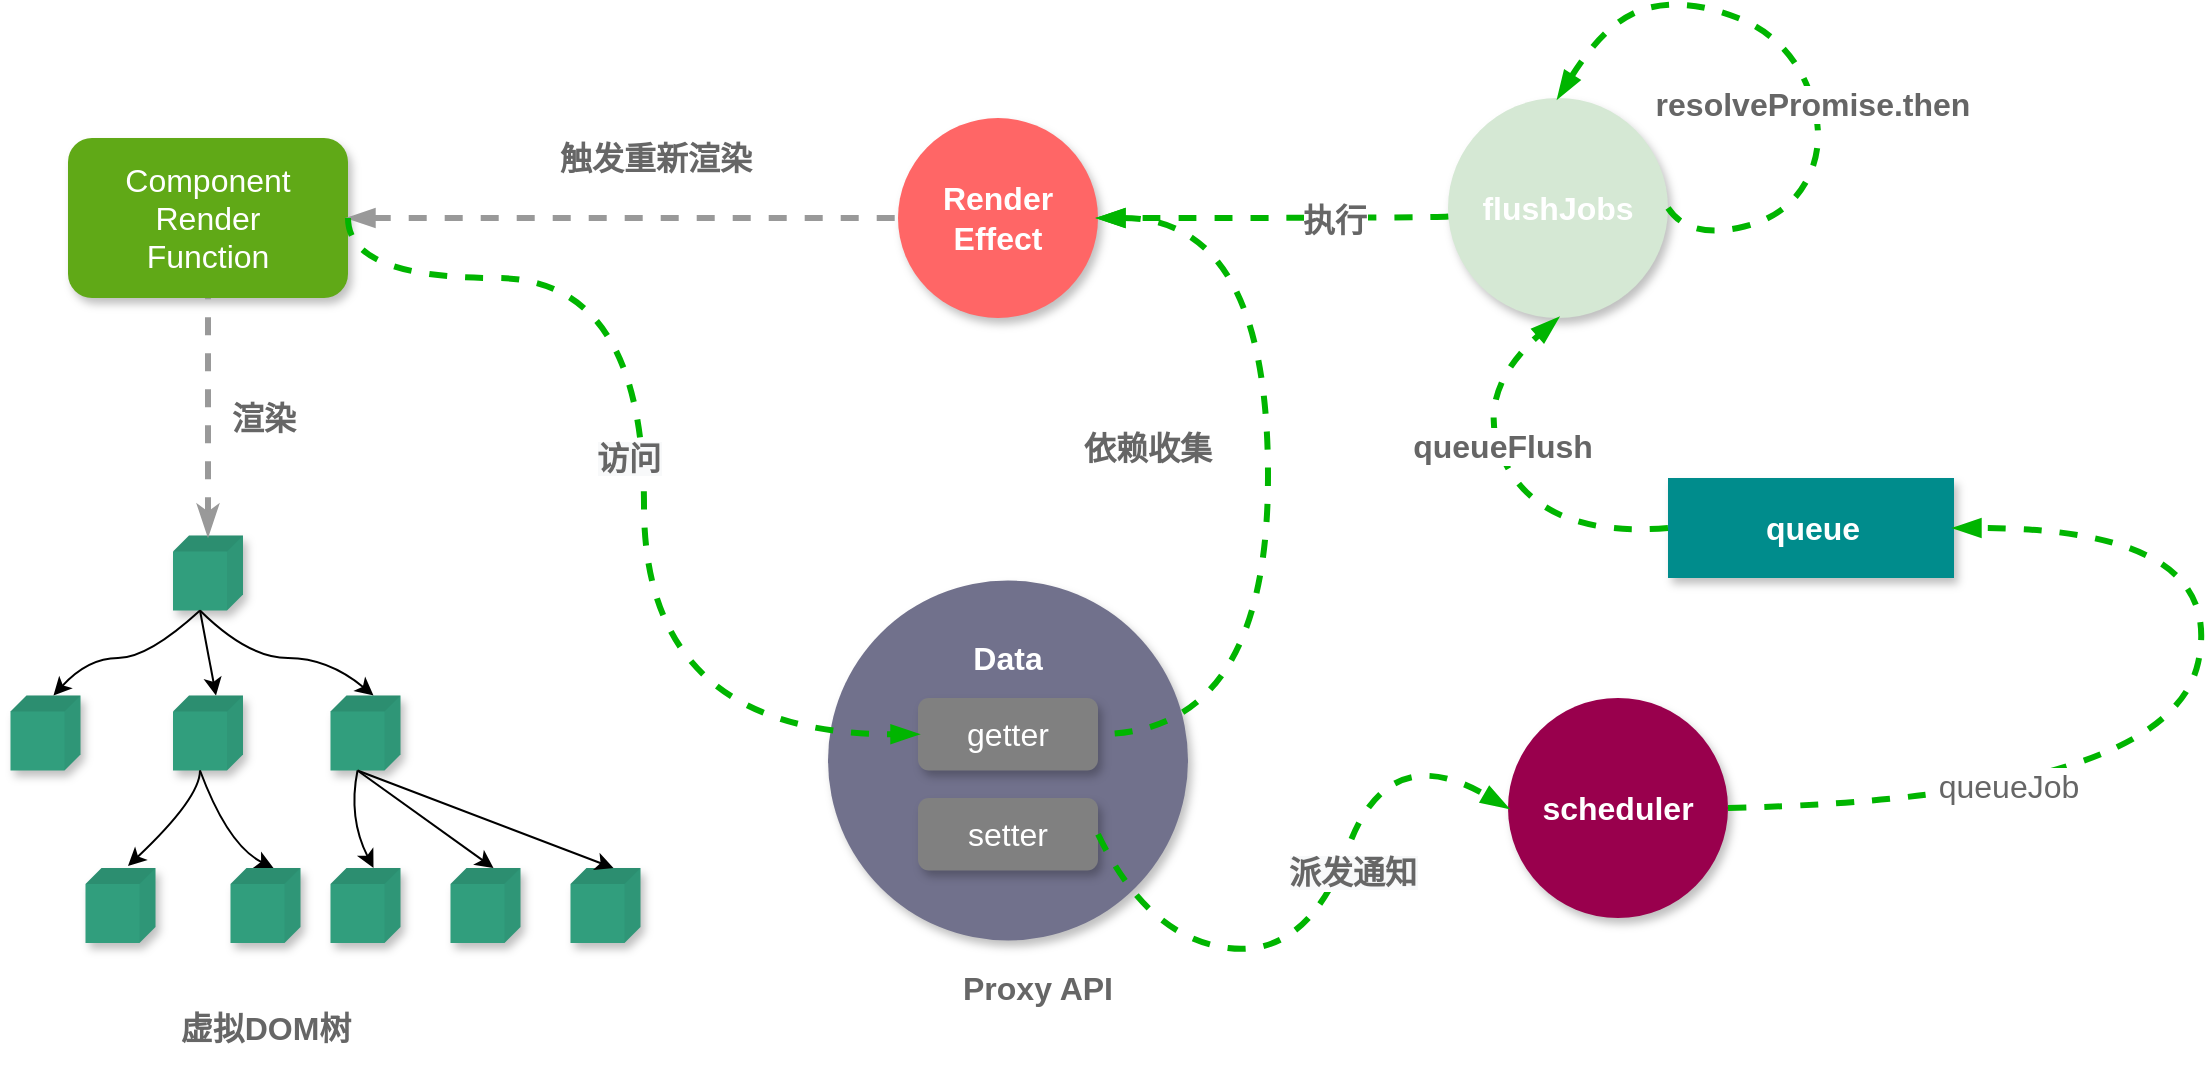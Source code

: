 <mxfile version="13.9.9" type="device"><diagram id="C5RBs43oDa-KdzZeNtuy" name="Page-1"><mxGraphModel dx="1426" dy="905" grid="1" gridSize="10" guides="1" tooltips="1" connect="1" arrows="1" fold="1" page="1" pageScale="1" pageWidth="827" pageHeight="1169" math="0" shadow="0"><root><mxCell id="WIyWlLk6GJQsqaUBKTNV-0"/><mxCell id="WIyWlLk6GJQsqaUBKTNV-1" parent="WIyWlLk6GJQsqaUBKTNV-0"/><mxCell id="oMEpl7kIicr4qzsEEW8n-1" value="&lt;span style=&quot;font-size: 16px&quot;&gt;Component&lt;br&gt;Render&lt;br&gt;Function&lt;br&gt;&lt;/span&gt;" style="rounded=1;whiteSpace=wrap;html=1;glass=0;shadow=1;fillColor=#60a917;fontColor=#ffffff;strokeColor=none;" vertex="1" parent="WIyWlLk6GJQsqaUBKTNV-1"><mxGeometry x="70" y="80" width="140" height="80" as="geometry"/></mxCell><mxCell id="oMEpl7kIicr4qzsEEW8n-2" value="" style="shape=cube;whiteSpace=wrap;html=1;boundedLbl=1;backgroundOutline=1;darkOpacity=0.05;darkOpacity2=0.1;rotation=90;size=8;shadow=1;sketch=0;fillColor=#319E7D;strokeColor=none;" vertex="1" parent="WIyWlLk6GJQsqaUBKTNV-1"><mxGeometry x="40" y="360" width="37.5" height="35" as="geometry"/></mxCell><mxCell id="oMEpl7kIicr4qzsEEW8n-3" value="" style="shape=cube;whiteSpace=wrap;html=1;boundedLbl=1;backgroundOutline=1;darkOpacity=0.05;darkOpacity2=0.1;rotation=90;size=8;shadow=1;sketch=0;fillColor=#319E7D;strokeColor=none;" vertex="1" parent="WIyWlLk6GJQsqaUBKTNV-1"><mxGeometry x="121.25" y="280" width="37.5" height="35" as="geometry"/></mxCell><mxCell id="oMEpl7kIicr4qzsEEW8n-4" value="" style="shape=cube;whiteSpace=wrap;html=1;boundedLbl=1;backgroundOutline=1;darkOpacity=0.05;darkOpacity2=0.1;rotation=90;size=8;shadow=1;sketch=0;fillColor=#319E7D;strokeColor=none;" vertex="1" parent="WIyWlLk6GJQsqaUBKTNV-1"><mxGeometry x="121.25" y="360" width="37.5" height="35" as="geometry"/></mxCell><mxCell id="oMEpl7kIicr4qzsEEW8n-5" value="" style="shape=cube;whiteSpace=wrap;html=1;boundedLbl=1;backgroundOutline=1;darkOpacity=0.05;darkOpacity2=0.1;rotation=90;size=8;shadow=1;sketch=0;fillColor=#319E7D;strokeColor=none;" vertex="1" parent="WIyWlLk6GJQsqaUBKTNV-1"><mxGeometry x="200" y="360" width="37.5" height="35" as="geometry"/></mxCell><mxCell id="oMEpl7kIicr4qzsEEW8n-6" value="" style="shape=cube;whiteSpace=wrap;html=1;boundedLbl=1;backgroundOutline=1;darkOpacity=0.05;darkOpacity2=0.1;rotation=90;size=8;shadow=1;sketch=0;fillColor=#319E7D;strokeColor=none;" vertex="1" parent="WIyWlLk6GJQsqaUBKTNV-1"><mxGeometry x="77.5" y="446.25" width="37.5" height="35" as="geometry"/></mxCell><mxCell id="oMEpl7kIicr4qzsEEW8n-7" value="" style="shape=cube;whiteSpace=wrap;html=1;boundedLbl=1;backgroundOutline=1;darkOpacity=0.05;darkOpacity2=0.1;rotation=90;size=8;shadow=1;sketch=0;fillColor=#319E7D;strokeColor=none;" vertex="1" parent="WIyWlLk6GJQsqaUBKTNV-1"><mxGeometry x="150" y="446.25" width="37.5" height="35" as="geometry"/></mxCell><mxCell id="oMEpl7kIicr4qzsEEW8n-8" value="" style="shape=cube;whiteSpace=wrap;html=1;boundedLbl=1;backgroundOutline=1;darkOpacity=0.05;darkOpacity2=0.1;rotation=90;size=8;shadow=1;sketch=0;fillColor=#319E7D;strokeColor=none;" vertex="1" parent="WIyWlLk6GJQsqaUBKTNV-1"><mxGeometry x="200" y="446.25" width="37.5" height="35" as="geometry"/></mxCell><mxCell id="oMEpl7kIicr4qzsEEW8n-9" value="" style="shape=cube;whiteSpace=wrap;html=1;boundedLbl=1;backgroundOutline=1;darkOpacity=0.05;darkOpacity2=0.1;rotation=90;size=8;shadow=1;sketch=0;fillColor=#319E7D;strokeColor=none;" vertex="1" parent="WIyWlLk6GJQsqaUBKTNV-1"><mxGeometry x="260" y="446.25" width="37.5" height="35" as="geometry"/></mxCell><mxCell id="oMEpl7kIicr4qzsEEW8n-10" value="" style="shape=cube;whiteSpace=wrap;html=1;boundedLbl=1;backgroundOutline=1;darkOpacity=0.05;darkOpacity2=0.1;rotation=90;size=8;shadow=1;sketch=0;fillColor=#319E7D;strokeColor=none;" vertex="1" parent="WIyWlLk6GJQsqaUBKTNV-1"><mxGeometry x="320" y="446.25" width="37.5" height="35" as="geometry"/></mxCell><mxCell id="oMEpl7kIicr4qzsEEW8n-11" value="" style="curved=1;endArrow=classic;html=1;entryX=0;entryY=0;entryDx=0;entryDy=13.5;entryPerimeter=0;exitX=0;exitY=0;exitDx=37.5;exitDy=21.5;exitPerimeter=0;" edge="1" parent="WIyWlLk6GJQsqaUBKTNV-1" source="oMEpl7kIicr4qzsEEW8n-3" target="oMEpl7kIicr4qzsEEW8n-2"><mxGeometry width="50" height="50" relative="1" as="geometry"><mxPoint x="50" y="340" as="sourcePoint"/><mxPoint x="100" y="290" as="targetPoint"/><Array as="points"><mxPoint x="110" y="340"/><mxPoint x="80" y="340"/></Array></mxGeometry></mxCell><mxCell id="oMEpl7kIicr4qzsEEW8n-12" value="" style="curved=1;endArrow=classic;html=1;exitX=0;exitY=0;exitDx=37.5;exitDy=21.5;exitPerimeter=0;entryX=0;entryY=0;entryDx=0;entryDy=13.5;entryPerimeter=0;" edge="1" parent="WIyWlLk6GJQsqaUBKTNV-1" source="oMEpl7kIicr4qzsEEW8n-3" target="oMEpl7kIicr4qzsEEW8n-4"><mxGeometry width="50" height="50" relative="1" as="geometry"><mxPoint x="210" y="430" as="sourcePoint"/><mxPoint x="260" y="380" as="targetPoint"/><Array as="points"/></mxGeometry></mxCell><mxCell id="oMEpl7kIicr4qzsEEW8n-13" value="" style="curved=1;endArrow=classic;html=1;exitX=0;exitY=0;exitDx=37.5;exitDy=21.5;exitPerimeter=0;entryX=0;entryY=0;entryDx=0;entryDy=13.5;entryPerimeter=0;" edge="1" parent="WIyWlLk6GJQsqaUBKTNV-1" source="oMEpl7kIicr4qzsEEW8n-3" target="oMEpl7kIicr4qzsEEW8n-5"><mxGeometry width="50" height="50" relative="1" as="geometry"><mxPoint x="210" y="430" as="sourcePoint"/><mxPoint x="260" y="380" as="targetPoint"/><Array as="points"><mxPoint x="160" y="340"/><mxPoint x="200" y="340"/></Array></mxGeometry></mxCell><mxCell id="oMEpl7kIicr4qzsEEW8n-14" value="" style="curved=1;endArrow=classic;html=1;exitX=0;exitY=0;exitDx=37.5;exitDy=21.5;exitPerimeter=0;" edge="1" parent="WIyWlLk6GJQsqaUBKTNV-1" source="oMEpl7kIicr4qzsEEW8n-4"><mxGeometry width="50" height="50" relative="1" as="geometry"><mxPoint x="140" y="420" as="sourcePoint"/><mxPoint x="100" y="444" as="targetPoint"/><Array as="points"><mxPoint x="136" y="410"/></Array></mxGeometry></mxCell><mxCell id="oMEpl7kIicr4qzsEEW8n-15" value="" style="curved=1;endArrow=classic;html=1;exitX=0;exitY=0;exitDx=37.5;exitDy=21.5;exitPerimeter=0;entryX=0;entryY=0;entryDx=0;entryDy=13.5;entryPerimeter=0;" edge="1" parent="WIyWlLk6GJQsqaUBKTNV-1" source="oMEpl7kIicr4qzsEEW8n-5" target="oMEpl7kIicr4qzsEEW8n-8"><mxGeometry width="50" height="50" relative="1" as="geometry"><mxPoint x="210" y="420" as="sourcePoint"/><mxPoint x="174" y="467.75" as="targetPoint"/><Array as="points"><mxPoint x="210" y="420"/></Array></mxGeometry></mxCell><mxCell id="oMEpl7kIicr4qzsEEW8n-16" value="" style="curved=1;endArrow=classic;html=1;exitX=0;exitY=0;exitDx=37.5;exitDy=21.5;exitPerimeter=0;entryX=0;entryY=0;entryDx=0;entryDy=13.5;entryPerimeter=0;" edge="1" parent="WIyWlLk6GJQsqaUBKTNV-1" source="oMEpl7kIicr4qzsEEW8n-5" target="oMEpl7kIicr4qzsEEW8n-9"><mxGeometry width="50" height="50" relative="1" as="geometry"><mxPoint x="300" y="410" as="sourcePoint"/><mxPoint x="264" y="457.75" as="targetPoint"/><Array as="points"/></mxGeometry></mxCell><mxCell id="oMEpl7kIicr4qzsEEW8n-17" value="" style="curved=1;endArrow=classic;html=1;exitX=0;exitY=0;exitDx=37.5;exitDy=21.5;exitPerimeter=0;entryX=0;entryY=0;entryDx=0;entryDy=13.5;entryPerimeter=0;" edge="1" parent="WIyWlLk6GJQsqaUBKTNV-1" source="oMEpl7kIicr4qzsEEW8n-5" target="oMEpl7kIicr4qzsEEW8n-10"><mxGeometry width="50" height="50" relative="1" as="geometry"><mxPoint x="330" y="400" as="sourcePoint"/><mxPoint x="294" y="447.75" as="targetPoint"/><Array as="points"/></mxGeometry></mxCell><mxCell id="oMEpl7kIicr4qzsEEW8n-18" value="" style="curved=1;endArrow=classic;html=1;exitX=0;exitY=0;exitDx=37.5;exitDy=21.5;exitPerimeter=0;entryX=0;entryY=0;entryDx=0;entryDy=13.5;entryPerimeter=0;" edge="1" parent="WIyWlLk6GJQsqaUBKTNV-1" source="oMEpl7kIicr4qzsEEW8n-4" target="oMEpl7kIicr4qzsEEW8n-7"><mxGeometry width="50" height="50" relative="1" as="geometry"><mxPoint x="150" y="420" as="sourcePoint"/><mxPoint x="114" y="467.75" as="targetPoint"/><Array as="points"><mxPoint x="150" y="433.75"/></Array></mxGeometry></mxCell><mxCell id="oMEpl7kIicr4qzsEEW8n-19" value="&lt;font color=&quot;#ffffff&quot;&gt;&lt;span style=&quot;font-size: 16px&quot;&gt;&lt;b&gt;Render&lt;br&gt;Effect&lt;br&gt;&lt;/b&gt;&lt;/span&gt;&lt;/font&gt;" style="ellipse;whiteSpace=wrap;html=1;aspect=fixed;shadow=1;sketch=0;fillColor=#FF6666;strokeColor=none;" vertex="1" parent="WIyWlLk6GJQsqaUBKTNV-1"><mxGeometry x="485" y="70" width="100" height="100" as="geometry"/></mxCell><mxCell id="oMEpl7kIicr4qzsEEW8n-20" value="" style="ellipse;whiteSpace=wrap;html=1;aspect=fixed;shadow=1;glass=0;sketch=0;fillColor=#71718C;strokeColor=none;" vertex="1" parent="WIyWlLk6GJQsqaUBKTNV-1"><mxGeometry x="450" y="301.25" width="180" height="180" as="geometry"/></mxCell><mxCell id="oMEpl7kIicr4qzsEEW8n-21" value="&lt;font color=&quot;#ffffff&quot; style=&quot;font-size: 16px&quot;&gt;setter&lt;/font&gt;" style="rounded=1;whiteSpace=wrap;html=1;shadow=1;glass=0;sketch=0;fillColor=#808080;strokeColor=none;" vertex="1" parent="WIyWlLk6GJQsqaUBKTNV-1"><mxGeometry x="495" y="410" width="90" height="36.25" as="geometry"/></mxCell><mxCell id="oMEpl7kIicr4qzsEEW8n-22" value="&lt;font color=&quot;#ffffff&quot; style=&quot;font-size: 16px&quot;&gt;getter&lt;/font&gt;" style="rounded=1;whiteSpace=wrap;html=1;shadow=1;glass=0;sketch=0;fillColor=#808080;strokeColor=none;" vertex="1" parent="WIyWlLk6GJQsqaUBKTNV-1"><mxGeometry x="495" y="360" width="90" height="36.25" as="geometry"/></mxCell><mxCell id="oMEpl7kIicr4qzsEEW8n-23" value="&lt;font color=&quot;#ffffff&quot; size=&quot;1&quot;&gt;&lt;b style=&quot;font-size: 16px&quot;&gt;Data&lt;/b&gt;&lt;/font&gt;" style="text;html=1;strokeColor=none;fillColor=none;align=center;verticalAlign=middle;whiteSpace=wrap;rounded=0;shadow=1;glass=0;sketch=0;" vertex="1" parent="WIyWlLk6GJQsqaUBKTNV-1"><mxGeometry x="520" y="330" width="40" height="20" as="geometry"/></mxCell><mxCell id="oMEpl7kIicr4qzsEEW8n-24" value="" style="endArrow=none;dashed=1;html=1;entryX=0.5;entryY=1;entryDx=0;entryDy=0;strokeWidth=3;strokeColor=#999999;startArrow=classicThin;startFill=1;" edge="1" parent="WIyWlLk6GJQsqaUBKTNV-1" source="oMEpl7kIicr4qzsEEW8n-3" target="oMEpl7kIicr4qzsEEW8n-1"><mxGeometry width="50" height="50" relative="1" as="geometry"><mxPoint x="210" y="310" as="sourcePoint"/><mxPoint x="260" y="260" as="targetPoint"/></mxGeometry></mxCell><mxCell id="oMEpl7kIicr4qzsEEW8n-25" value="&lt;font color=&quot;#666666&quot;&gt;&lt;span style=&quot;font-size: 16px&quot;&gt;&lt;b&gt;渲染&lt;/b&gt;&lt;/span&gt;&lt;/font&gt;" style="text;html=1;strokeColor=none;fillColor=none;align=center;verticalAlign=middle;whiteSpace=wrap;rounded=0;shadow=1;glass=0;sketch=0;" vertex="1" parent="WIyWlLk6GJQsqaUBKTNV-1"><mxGeometry x="147.5" y="210" width="40" height="20" as="geometry"/></mxCell><mxCell id="oMEpl7kIicr4qzsEEW8n-26" value="" style="endArrow=none;dashed=1;html=1;strokeColor=#999999;strokeWidth=3;entryX=0;entryY=0.5;entryDx=0;entryDy=0;exitX=1;exitY=0.5;exitDx=0;exitDy=0;startArrow=blockThin;startFill=1;" edge="1" parent="WIyWlLk6GJQsqaUBKTNV-1" source="oMEpl7kIicr4qzsEEW8n-1" target="oMEpl7kIicr4qzsEEW8n-19"><mxGeometry width="50" height="50" relative="1" as="geometry"><mxPoint x="210" y="310" as="sourcePoint"/><mxPoint x="260" y="260" as="targetPoint"/></mxGeometry></mxCell><mxCell id="oMEpl7kIicr4qzsEEW8n-27" value="" style="endArrow=blockThin;dashed=1;html=1;strokeWidth=3;entryX=0;entryY=0.5;entryDx=0;entryDy=0;edgeStyle=orthogonalEdgeStyle;curved=1;startArrow=none;startFill=0;endFill=1;exitX=1;exitY=0.5;exitDx=0;exitDy=0;strokeColor=#00B500;" edge="1" parent="WIyWlLk6GJQsqaUBKTNV-1" source="oMEpl7kIicr4qzsEEW8n-1" target="oMEpl7kIicr4qzsEEW8n-22"><mxGeometry width="50" height="50" relative="1" as="geometry"><mxPoint x="230" y="200" as="sourcePoint"/><mxPoint x="260" y="260" as="targetPoint"/><Array as="points"><mxPoint x="210" y="150"/><mxPoint x="358" y="150"/><mxPoint x="358" y="378"/></Array></mxGeometry></mxCell><mxCell id="oMEpl7kIicr4qzsEEW8n-28" value="&lt;font color=&quot;#666666&quot;&gt;&lt;span style=&quot;font-size: 16px ; background-color: rgb(248 , 249 , 250)&quot;&gt;&lt;b&gt;访问&lt;/b&gt;&lt;/span&gt;&lt;/font&gt;" style="edgeLabel;html=1;align=center;verticalAlign=middle;resizable=0;points=[];" vertex="1" connectable="0" parent="oMEpl7kIicr4qzsEEW8n-27"><mxGeometry x="-0.223" y="-18" relative="1" as="geometry"><mxPoint x="10" y="57" as="offset"/></mxGeometry></mxCell><mxCell id="oMEpl7kIicr4qzsEEW8n-29" value="" style="endArrow=none;dashed=1;html=1;strokeWidth=3;entryX=1;entryY=0.5;entryDx=0;entryDy=0;exitX=1;exitY=0.5;exitDx=0;exitDy=0;edgeStyle=orthogonalEdgeStyle;curved=1;startArrow=blockThin;startFill=1;fillColor=#60a917;strokeColor=#00B500;" edge="1" parent="WIyWlLk6GJQsqaUBKTNV-1" source="oMEpl7kIicr4qzsEEW8n-19" target="oMEpl7kIicr4qzsEEW8n-22"><mxGeometry width="50" height="50" relative="1" as="geometry"><mxPoint x="210" y="310" as="sourcePoint"/><mxPoint x="260" y="260" as="targetPoint"/><Array as="points"><mxPoint x="670" y="120"/><mxPoint x="670" y="378"/></Array></mxGeometry></mxCell><mxCell id="oMEpl7kIicr4qzsEEW8n-30" value="&lt;font color=&quot;#666666&quot;&gt;&lt;span style=&quot;font-size: 16px&quot;&gt;&lt;b&gt;Proxy API&lt;/b&gt;&lt;/span&gt;&lt;/font&gt;" style="text;html=1;strokeColor=none;fillColor=none;align=center;verticalAlign=middle;whiteSpace=wrap;rounded=0;shadow=1;glass=0;sketch=0;" vertex="1" parent="WIyWlLk6GJQsqaUBKTNV-1"><mxGeometry x="430" y="490" width="250" height="30" as="geometry"/></mxCell><mxCell id="oMEpl7kIicr4qzsEEW8n-31" value="&lt;font color=&quot;#666666&quot;&gt;&lt;span style=&quot;font-size: 16px&quot;&gt;&lt;b&gt;虚拟DOM树&lt;/b&gt;&lt;/span&gt;&lt;/font&gt;" style="text;html=1;strokeColor=none;fillColor=none;align=center;verticalAlign=middle;whiteSpace=wrap;rounded=0;shadow=1;glass=0;sketch=0;" vertex="1" parent="WIyWlLk6GJQsqaUBKTNV-1"><mxGeometry x="43.75" y="510" width="250" height="30" as="geometry"/></mxCell><mxCell id="oMEpl7kIicr4qzsEEW8n-32" value="&lt;font style=&quot;font-size: 16px&quot; color=&quot;#666666&quot;&gt;&lt;b&gt;依赖收集&lt;/b&gt;&lt;/font&gt;" style="text;html=1;strokeColor=none;fillColor=none;align=center;verticalAlign=middle;whiteSpace=wrap;rounded=0;shadow=1;glass=0;sketch=0;" vertex="1" parent="WIyWlLk6GJQsqaUBKTNV-1"><mxGeometry x="560" y="220" width="100" height="30" as="geometry"/></mxCell><mxCell id="oMEpl7kIicr4qzsEEW8n-33" value="&lt;font style=&quot;font-size: 16px&quot; color=&quot;#666666&quot;&gt;&lt;b&gt;触发重新渲染&lt;/b&gt;&lt;/font&gt;" style="text;html=1;strokeColor=none;fillColor=none;align=center;verticalAlign=middle;whiteSpace=wrap;rounded=0;shadow=1;glass=0;sketch=0;" vertex="1" parent="WIyWlLk6GJQsqaUBKTNV-1"><mxGeometry x="314" y="70" width="100" height="40" as="geometry"/></mxCell><mxCell id="oMEpl7kIicr4qzsEEW8n-34" value="&lt;b&gt;&lt;font style=&quot;font-size: 16px&quot; color=&quot;#ffffff&quot;&gt;scheduler&lt;/font&gt;&lt;/b&gt;" style="ellipse;whiteSpace=wrap;html=1;aspect=fixed;fillColor=#99004D;shadow=1;strokeColor=none;" vertex="1" parent="WIyWlLk6GJQsqaUBKTNV-1"><mxGeometry x="790" y="360" width="110" height="110" as="geometry"/></mxCell><mxCell id="oMEpl7kIicr4qzsEEW8n-35" value="&lt;b&gt;&lt;font style=&quot;font-size: 16px&quot; color=&quot;#ffffff&quot;&gt;queue&lt;/font&gt;&lt;/b&gt;" style="shape=process;whiteSpace=wrap;html=1;backgroundOutline=1;fillColor=#008C8C;strokeColor=none;glass=0;shadow=1;" vertex="1" parent="WIyWlLk6GJQsqaUBKTNV-1"><mxGeometry x="870" y="250" width="143" height="50" as="geometry"/></mxCell><mxCell id="oMEpl7kIicr4qzsEEW8n-36" value="&lt;b&gt;&lt;font style=&quot;font-size: 16px&quot; color=&quot;#ffffff&quot;&gt;flushJobs&lt;/font&gt;&lt;/b&gt;" style="ellipse;whiteSpace=wrap;html=1;aspect=fixed;fillColor=#d5e8d4;strokeColor=none;shadow=1;" vertex="1" parent="WIyWlLk6GJQsqaUBKTNV-1"><mxGeometry x="760" y="60" width="110" height="110" as="geometry"/></mxCell><mxCell id="oMEpl7kIicr4qzsEEW8n-37" value="" style="endArrow=blockThin;html=1;exitX=1;exitY=0.5;exitDx=0;exitDy=0;entryX=0.5;entryY=0;entryDx=0;entryDy=0;curved=1;endFill=1;strokeWidth=3;dashed=1;strokeColor=#00B500;" edge="1" parent="WIyWlLk6GJQsqaUBKTNV-1" source="oMEpl7kIicr4qzsEEW8n-36" target="oMEpl7kIicr4qzsEEW8n-36"><mxGeometry width="50" height="50" relative="1" as="geometry"><mxPoint x="916.5" y="130" as="sourcePoint"/><mxPoint x="966.5" y="80" as="targetPoint"/><Array as="points"><mxPoint x="880" y="130"/><mxPoint x="930" y="120"/><mxPoint x="950" y="80"/><mxPoint x="930" y="30"/><mxPoint x="880" y="10"/><mxPoint x="840" y="20"/></Array></mxGeometry></mxCell><mxCell id="oMEpl7kIicr4qzsEEW8n-38" value="&lt;b&gt;&lt;font style=&quot;font-size: 16px&quot; color=&quot;#666666&quot;&gt;resolvePromise.then&lt;/font&gt;&lt;/b&gt;" style="edgeLabel;html=1;align=center;verticalAlign=middle;resizable=0;points=[];" vertex="1" connectable="0" parent="oMEpl7kIicr4qzsEEW8n-37"><mxGeometry x="-0.141" y="1" relative="1" as="geometry"><mxPoint as="offset"/></mxGeometry></mxCell><mxCell id="oMEpl7kIicr4qzsEEW8n-39" value="" style="curved=1;endArrow=blockThin;html=1;exitX=1;exitY=0.5;exitDx=0;exitDy=0;entryX=0;entryY=0.5;entryDx=0;entryDy=0;dashed=1;strokeWidth=3;endFill=1;strokeColor=#00B500;" edge="1" parent="WIyWlLk6GJQsqaUBKTNV-1" source="oMEpl7kIicr4qzsEEW8n-21" target="oMEpl7kIicr4qzsEEW8n-34"><mxGeometry width="50" height="50" relative="1" as="geometry"><mxPoint x="650" y="610" as="sourcePoint"/><mxPoint x="700" y="560" as="targetPoint"/><Array as="points"><mxPoint x="610" y="480"/><mxPoint x="690" y="490"/><mxPoint x="730" y="380"/></Array></mxGeometry></mxCell><mxCell id="oMEpl7kIicr4qzsEEW8n-40" value="&lt;b style=&quot;color: rgb(102 , 102 , 102) ; font-size: 16px ; background-color: rgb(248 , 249 , 250)&quot;&gt;派发通知&lt;/b&gt;" style="edgeLabel;html=1;align=center;verticalAlign=middle;resizable=0;points=[];" vertex="1" connectable="0" parent="oMEpl7kIicr4qzsEEW8n-39"><mxGeometry x="-0.439" y="19" relative="1" as="geometry"><mxPoint x="66.47" y="-18.79" as="offset"/></mxGeometry></mxCell><mxCell id="oMEpl7kIicr4qzsEEW8n-41" value="" style="curved=1;endArrow=blockThin;html=1;exitX=1;exitY=0.5;exitDx=0;exitDy=0;entryX=1;entryY=0.5;entryDx=0;entryDy=0;dashed=1;strokeWidth=3;endFill=1;strokeColor=#00B500;" edge="1" parent="WIyWlLk6GJQsqaUBKTNV-1" source="oMEpl7kIicr4qzsEEW8n-34" target="oMEpl7kIicr4qzsEEW8n-35"><mxGeometry width="50" height="50" relative="1" as="geometry"><mxPoint x="970" y="440" as="sourcePoint"/><mxPoint x="1020" y="390" as="targetPoint"/><Array as="points"><mxPoint x="1120" y="410"/><mxPoint x="1150" y="275"/></Array></mxGeometry></mxCell><mxCell id="oMEpl7kIicr4qzsEEW8n-42" value="&lt;font style=&quot;font-size: 16px&quot; color=&quot;#666666&quot;&gt;queueJob&lt;/font&gt;" style="edgeLabel;html=1;align=center;verticalAlign=middle;resizable=0;points=[];" vertex="1" connectable="0" parent="oMEpl7kIicr4qzsEEW8n-41"><mxGeometry x="-0.434" y="8" relative="1" as="geometry"><mxPoint as="offset"/></mxGeometry></mxCell><mxCell id="oMEpl7kIicr4qzsEEW8n-43" value="" style="curved=1;endArrow=blockThin;html=1;exitX=0;exitY=0.5;exitDx=0;exitDy=0;entryX=0.5;entryY=1;entryDx=0;entryDy=0;dashed=1;strokeWidth=3;endFill=1;strokeColor=#00B500;" edge="1" parent="WIyWlLk6GJQsqaUBKTNV-1" source="oMEpl7kIicr4qzsEEW8n-35" target="oMEpl7kIicr4qzsEEW8n-36"><mxGeometry width="50" height="50" relative="1" as="geometry"><mxPoint x="770" y="320" as="sourcePoint"/><mxPoint x="820" y="270" as="targetPoint"/><Array as="points"><mxPoint x="810" y="280"/><mxPoint x="770" y="210"/></Array></mxGeometry></mxCell><mxCell id="oMEpl7kIicr4qzsEEW8n-44" value="&lt;b&gt;&lt;font style=&quot;font-size: 16px&quot; color=&quot;#666666&quot;&gt;queueFlush&lt;/font&gt;&lt;/b&gt;" style="edgeLabel;html=1;align=center;verticalAlign=middle;resizable=0;points=[];" vertex="1" connectable="0" parent="oMEpl7kIicr4qzsEEW8n-43"><mxGeometry x="0.11" y="-3" relative="1" as="geometry"><mxPoint as="offset"/></mxGeometry></mxCell><mxCell id="oMEpl7kIicr4qzsEEW8n-45" value="" style="curved=1;endArrow=blockThin;html=1;entryX=1;entryY=0.5;entryDx=0;entryDy=0;dashed=1;strokeWidth=3;endFill=1;strokeColor=#00B500;" edge="1" parent="WIyWlLk6GJQsqaUBKTNV-1" source="oMEpl7kIicr4qzsEEW8n-36" target="oMEpl7kIicr4qzsEEW8n-19"><mxGeometry width="50" height="50" relative="1" as="geometry"><mxPoint x="700" y="120" as="sourcePoint"/><mxPoint x="750" y="70" as="targetPoint"/><Array as="points"><mxPoint x="750" y="120"/></Array></mxGeometry></mxCell><mxCell id="oMEpl7kIicr4qzsEEW8n-46" value="&lt;b&gt;&lt;font style=&quot;font-size: 16px&quot; color=&quot;#666666&quot;&gt;执行&lt;/font&gt;&lt;/b&gt;" style="edgeLabel;html=1;align=center;verticalAlign=middle;resizable=0;points=[];" vertex="1" connectable="0" parent="oMEpl7kIicr4qzsEEW8n-45"><mxGeometry x="-0.349" y="1" relative="1" as="geometry"><mxPoint as="offset"/></mxGeometry></mxCell></root></mxGraphModel></diagram></mxfile>